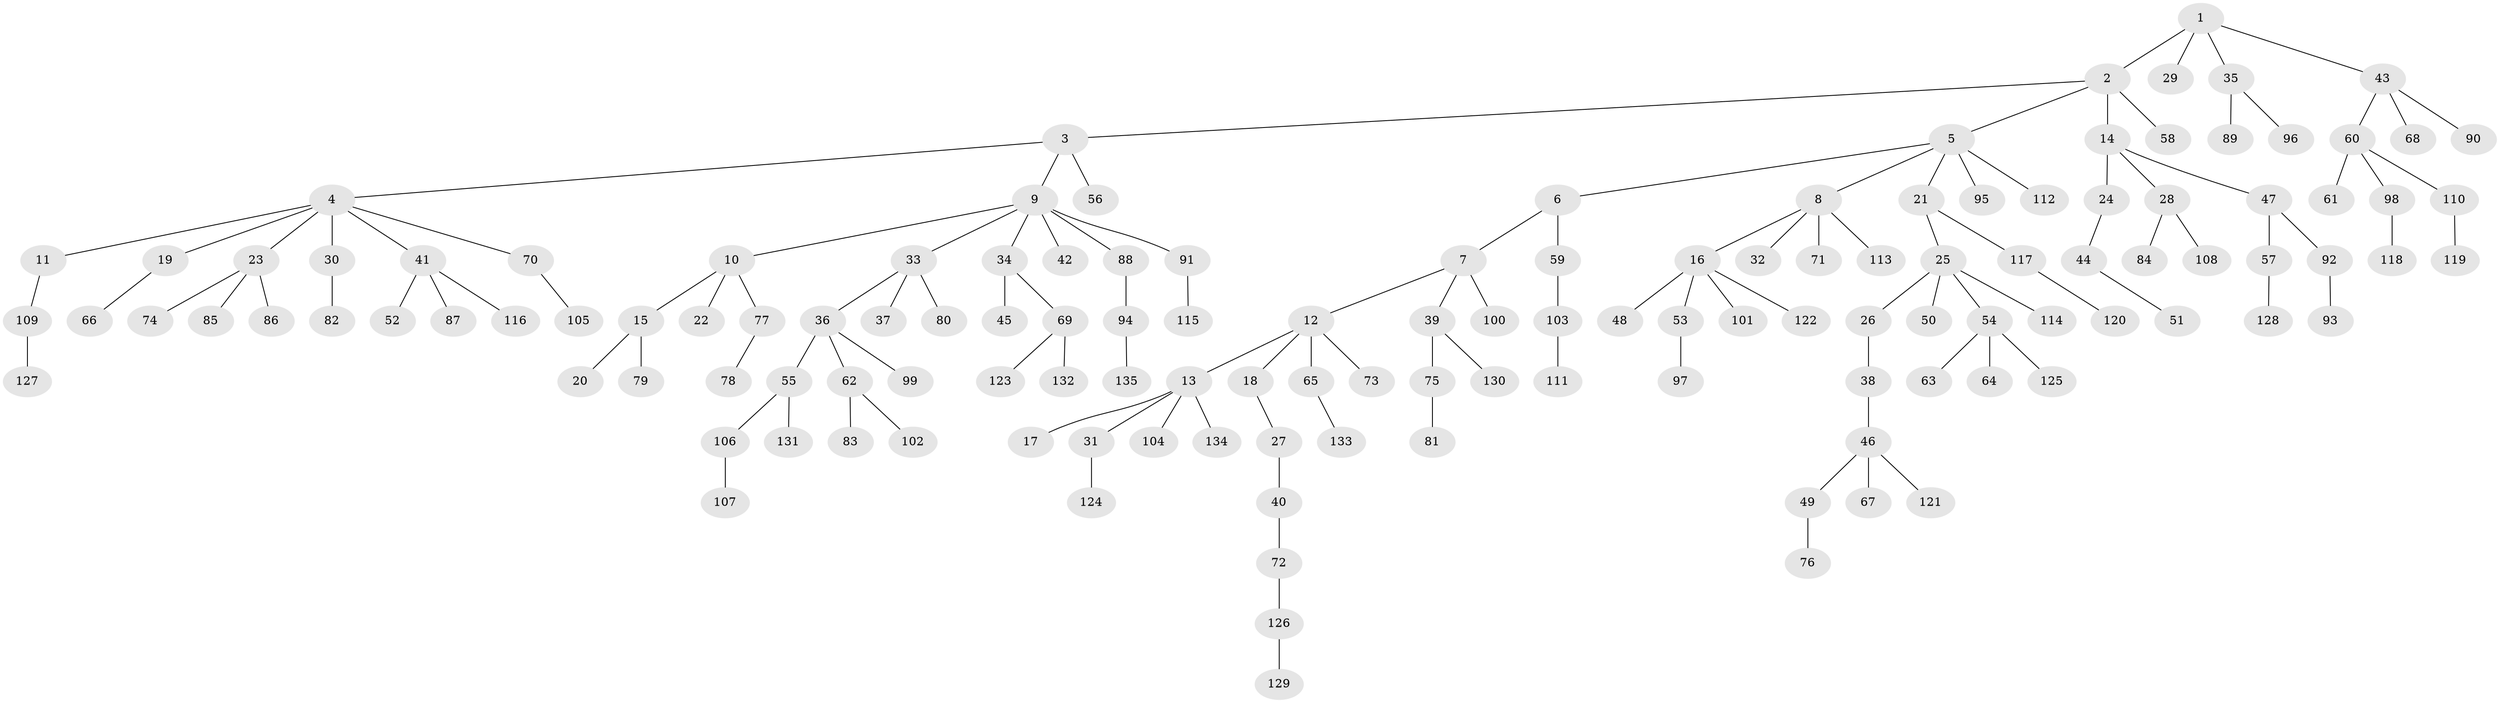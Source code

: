 // coarse degree distribution, {4: 0.05102040816326531, 7: 0.030612244897959183, 5: 0.04081632653061224, 8: 0.01020408163265306, 2: 0.16326530612244897, 1: 0.6122448979591837, 6: 0.02040816326530612, 3: 0.07142857142857142}
// Generated by graph-tools (version 1.1) at 2025/24/03/03/25 07:24:08]
// undirected, 135 vertices, 134 edges
graph export_dot {
graph [start="1"]
  node [color=gray90,style=filled];
  1;
  2;
  3;
  4;
  5;
  6;
  7;
  8;
  9;
  10;
  11;
  12;
  13;
  14;
  15;
  16;
  17;
  18;
  19;
  20;
  21;
  22;
  23;
  24;
  25;
  26;
  27;
  28;
  29;
  30;
  31;
  32;
  33;
  34;
  35;
  36;
  37;
  38;
  39;
  40;
  41;
  42;
  43;
  44;
  45;
  46;
  47;
  48;
  49;
  50;
  51;
  52;
  53;
  54;
  55;
  56;
  57;
  58;
  59;
  60;
  61;
  62;
  63;
  64;
  65;
  66;
  67;
  68;
  69;
  70;
  71;
  72;
  73;
  74;
  75;
  76;
  77;
  78;
  79;
  80;
  81;
  82;
  83;
  84;
  85;
  86;
  87;
  88;
  89;
  90;
  91;
  92;
  93;
  94;
  95;
  96;
  97;
  98;
  99;
  100;
  101;
  102;
  103;
  104;
  105;
  106;
  107;
  108;
  109;
  110;
  111;
  112;
  113;
  114;
  115;
  116;
  117;
  118;
  119;
  120;
  121;
  122;
  123;
  124;
  125;
  126;
  127;
  128;
  129;
  130;
  131;
  132;
  133;
  134;
  135;
  1 -- 2;
  1 -- 29;
  1 -- 35;
  1 -- 43;
  2 -- 3;
  2 -- 5;
  2 -- 14;
  2 -- 58;
  3 -- 4;
  3 -- 9;
  3 -- 56;
  4 -- 11;
  4 -- 19;
  4 -- 23;
  4 -- 30;
  4 -- 41;
  4 -- 70;
  5 -- 6;
  5 -- 8;
  5 -- 21;
  5 -- 95;
  5 -- 112;
  6 -- 7;
  6 -- 59;
  7 -- 12;
  7 -- 39;
  7 -- 100;
  8 -- 16;
  8 -- 32;
  8 -- 71;
  8 -- 113;
  9 -- 10;
  9 -- 33;
  9 -- 34;
  9 -- 42;
  9 -- 88;
  9 -- 91;
  10 -- 15;
  10 -- 22;
  10 -- 77;
  11 -- 109;
  12 -- 13;
  12 -- 18;
  12 -- 65;
  12 -- 73;
  13 -- 17;
  13 -- 31;
  13 -- 104;
  13 -- 134;
  14 -- 24;
  14 -- 28;
  14 -- 47;
  15 -- 20;
  15 -- 79;
  16 -- 48;
  16 -- 53;
  16 -- 101;
  16 -- 122;
  18 -- 27;
  19 -- 66;
  21 -- 25;
  21 -- 117;
  23 -- 74;
  23 -- 85;
  23 -- 86;
  24 -- 44;
  25 -- 26;
  25 -- 50;
  25 -- 54;
  25 -- 114;
  26 -- 38;
  27 -- 40;
  28 -- 84;
  28 -- 108;
  30 -- 82;
  31 -- 124;
  33 -- 36;
  33 -- 37;
  33 -- 80;
  34 -- 45;
  34 -- 69;
  35 -- 89;
  35 -- 96;
  36 -- 55;
  36 -- 62;
  36 -- 99;
  38 -- 46;
  39 -- 75;
  39 -- 130;
  40 -- 72;
  41 -- 52;
  41 -- 87;
  41 -- 116;
  43 -- 60;
  43 -- 68;
  43 -- 90;
  44 -- 51;
  46 -- 49;
  46 -- 67;
  46 -- 121;
  47 -- 57;
  47 -- 92;
  49 -- 76;
  53 -- 97;
  54 -- 63;
  54 -- 64;
  54 -- 125;
  55 -- 106;
  55 -- 131;
  57 -- 128;
  59 -- 103;
  60 -- 61;
  60 -- 98;
  60 -- 110;
  62 -- 83;
  62 -- 102;
  65 -- 133;
  69 -- 123;
  69 -- 132;
  70 -- 105;
  72 -- 126;
  75 -- 81;
  77 -- 78;
  88 -- 94;
  91 -- 115;
  92 -- 93;
  94 -- 135;
  98 -- 118;
  103 -- 111;
  106 -- 107;
  109 -- 127;
  110 -- 119;
  117 -- 120;
  126 -- 129;
}
